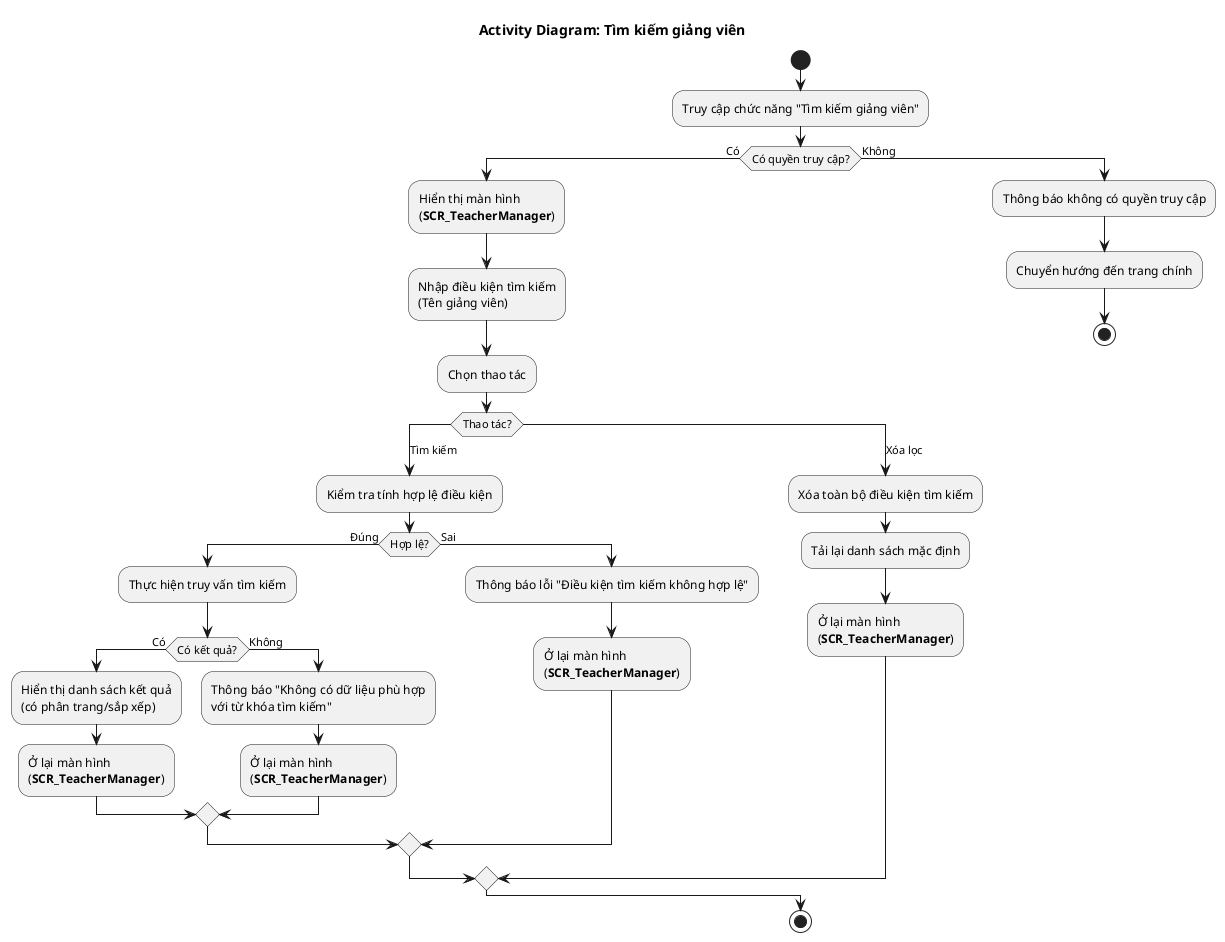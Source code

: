 @startuml AD_TeacherManager_Search
!pragma layout smetana
title Activity Diagram: Tìm kiếm giảng viên

start
:Truy cập chức năng "Tìm kiếm giảng viên";

if (Có quyền truy cập?) then (Có)
  :Hiển thị màn hình\n(**SCR_TeacherManager**);

  :Nhập điều kiện tìm kiếm\n(Tên giảng viên);

  :Chọn thao tác;

  switch (Thao tác?)
    case (Tìm kiếm)
      :Kiểm tra tính hợp lệ điều kiện;
      if (Hợp lệ?) then (Đúng)
        :Thực hiện truy vấn tìm kiếm;
        if (Có kết quả?) then (Có)
          :Hiển thị danh sách kết quả\n(có phân trang/sắp xếp);
          :Ở lại màn hình\n(**SCR_TeacherManager**);
        else (Không)
          :Thông báo "Không có dữ liệu phù hợp\nvới từ khóa tìm kiếm";
          :Ở lại màn hình\n(**SCR_TeacherManager**);
        endif
      else (Sai)
        :Thông báo lỗi "Điều kiện tìm kiếm không hợp lệ";
        :Ở lại màn hình\n(**SCR_TeacherManager**);
      endif

    case (Xóa lọc)
      :Xóa toàn bộ điều kiện tìm kiếm;
      :Tải lại danh sách mặc định;
      :Ở lại màn hình\n(**SCR_TeacherManager**);

  endswitch

else (Không)
  :Thông báo không có quyền truy cập;
  :Chuyển hướng đến trang chính;
  stop
endif

stop
@enduml

